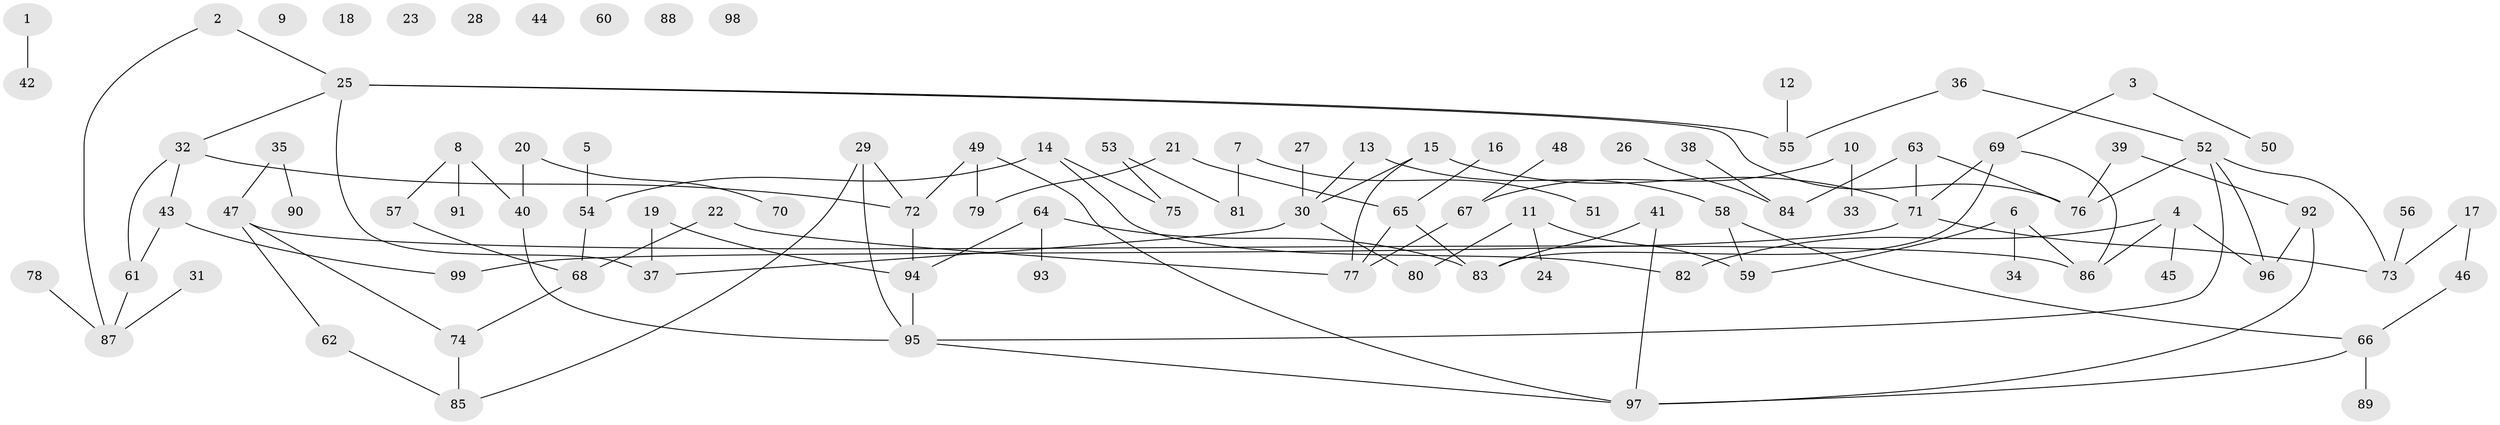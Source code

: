 // coarse degree distribution, {1: 0.2463768115942029, 2: 0.2608695652173913, 0: 0.11594202898550725, 3: 0.10144927536231885, 5: 0.07246376811594203, 4: 0.17391304347826086, 7: 0.014492753623188406, 6: 0.014492753623188406}
// Generated by graph-tools (version 1.1) at 2025/43/03/04/25 21:43:05]
// undirected, 99 vertices, 115 edges
graph export_dot {
graph [start="1"]
  node [color=gray90,style=filled];
  1;
  2;
  3;
  4;
  5;
  6;
  7;
  8;
  9;
  10;
  11;
  12;
  13;
  14;
  15;
  16;
  17;
  18;
  19;
  20;
  21;
  22;
  23;
  24;
  25;
  26;
  27;
  28;
  29;
  30;
  31;
  32;
  33;
  34;
  35;
  36;
  37;
  38;
  39;
  40;
  41;
  42;
  43;
  44;
  45;
  46;
  47;
  48;
  49;
  50;
  51;
  52;
  53;
  54;
  55;
  56;
  57;
  58;
  59;
  60;
  61;
  62;
  63;
  64;
  65;
  66;
  67;
  68;
  69;
  70;
  71;
  72;
  73;
  74;
  75;
  76;
  77;
  78;
  79;
  80;
  81;
  82;
  83;
  84;
  85;
  86;
  87;
  88;
  89;
  90;
  91;
  92;
  93;
  94;
  95;
  96;
  97;
  98;
  99;
  1 -- 42;
  2 -- 25;
  2 -- 87;
  3 -- 50;
  3 -- 69;
  4 -- 45;
  4 -- 82;
  4 -- 86;
  4 -- 96;
  5 -- 54;
  6 -- 34;
  6 -- 59;
  6 -- 86;
  7 -- 51;
  7 -- 81;
  8 -- 40;
  8 -- 57;
  8 -- 91;
  10 -- 33;
  10 -- 67;
  11 -- 24;
  11 -- 59;
  11 -- 80;
  12 -- 55;
  13 -- 30;
  13 -- 58;
  14 -- 54;
  14 -- 75;
  14 -- 82;
  15 -- 30;
  15 -- 71;
  15 -- 77;
  16 -- 65;
  17 -- 46;
  17 -- 73;
  19 -- 37;
  19 -- 94;
  20 -- 40;
  20 -- 70;
  21 -- 65;
  21 -- 79;
  22 -- 68;
  22 -- 77;
  25 -- 32;
  25 -- 37;
  25 -- 55;
  25 -- 76;
  26 -- 84;
  27 -- 30;
  29 -- 72;
  29 -- 85;
  29 -- 95;
  30 -- 37;
  30 -- 80;
  31 -- 87;
  32 -- 43;
  32 -- 61;
  32 -- 72;
  35 -- 47;
  35 -- 90;
  36 -- 52;
  36 -- 55;
  38 -- 84;
  39 -- 76;
  39 -- 92;
  40 -- 95;
  41 -- 83;
  41 -- 97;
  43 -- 61;
  43 -- 99;
  46 -- 66;
  47 -- 62;
  47 -- 74;
  47 -- 86;
  48 -- 67;
  49 -- 72;
  49 -- 79;
  49 -- 97;
  52 -- 73;
  52 -- 76;
  52 -- 95;
  52 -- 96;
  53 -- 75;
  53 -- 81;
  54 -- 68;
  56 -- 73;
  57 -- 68;
  58 -- 59;
  58 -- 66;
  61 -- 87;
  62 -- 85;
  63 -- 71;
  63 -- 76;
  63 -- 84;
  64 -- 83;
  64 -- 93;
  64 -- 94;
  65 -- 77;
  65 -- 83;
  66 -- 89;
  66 -- 97;
  67 -- 77;
  68 -- 74;
  69 -- 71;
  69 -- 83;
  69 -- 86;
  71 -- 73;
  71 -- 99;
  72 -- 94;
  74 -- 85;
  78 -- 87;
  92 -- 96;
  92 -- 97;
  94 -- 95;
  95 -- 97;
}
